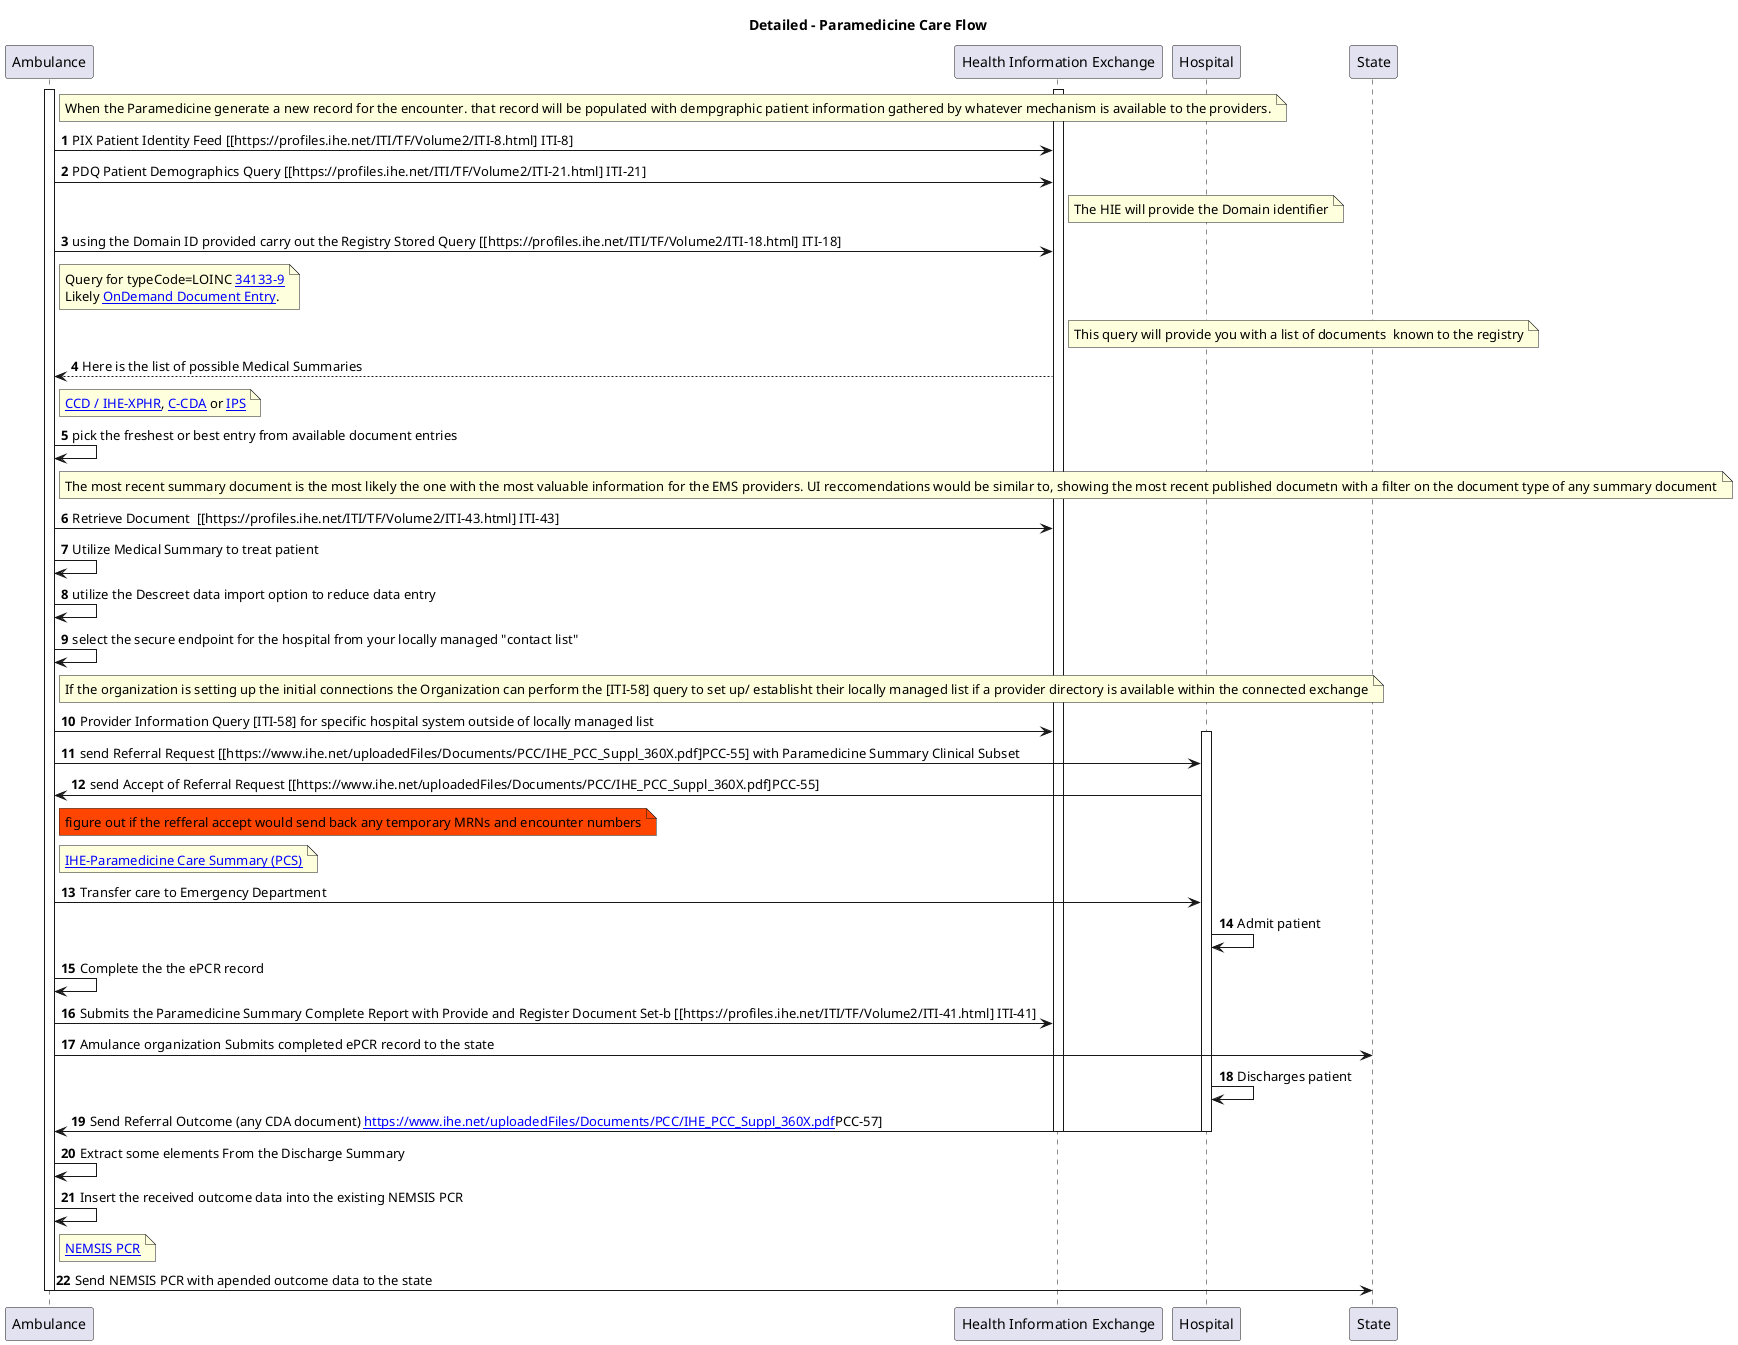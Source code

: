 @startuml
skinparam svgDimensionStyle false
title Detailed - Paramedicine Care Flow
participant "Ambulance" as Ambulance
participant "Health Information Exchange" as HIE [[https://profiles.ihe.net/ITI/HIE-Whitepaper/index.html HIE-Whitepaper]]
autonumber
activate Ambulance
activate HIE

Note right of Ambulance: When the Paramedicine generate a new record for the encounter. that record will be populated with dempgraphic patient information gathered by whatever mechanism is available to the providers.
Ambulance -> HIE: PIX Patient Identity Feed [[https://profiles.ihe.net/ITI/TF/Volume2/ITI-8.html] ITI-8]
Ambulance -> HIE: PDQ Patient Demographics Query [[https://profiles.ihe.net/ITI/TF/Volume2/ITI-21.html] ITI-21]
Note right of HIE: The HIE will provide the Domain identifier
Ambulance -> HIE: using the Domain ID provided carry out the Registry Stored Query [[https://profiles.ihe.net/ITI/TF/Volume2/ITI-18.html] ITI-18]
Note right of Ambulance: Query for typeCode=LOINC [[https://loinc.org/34133-9/ 34133-9]]\nLikely [[https://profiles.ihe.net/ITI/HIE-Whitepaper/index.html#212-dynamic-documents OnDemand Document Entry]].
Note right of HIE: This query will provide you with a list of documents  known to the registry
Ambulance <-- HIE: Here is the list of possible Medical Summaries
Note right of Ambulance: [[https://www.ihe.net/uploadedFiles/Documents/PCC/IHE_PCC_TF_Vol1.pdf#nameddest=4_Exchange_of_Personal_Health_R CCD / IHE-XPHR]], [[https://www.hl7.org/ccdasearch/ C-CDA]] or [[https://hl7.org/fhir/uv/ips/ IPS]]
Ambulance -> Ambulance: pick the freshest or best entry from available document entries
Note right of Ambulance: The most recent summary document is the most likely the one with the most valuable information for the EMS providers. UI reccomendations would be similar to, showing the most recent published documetn with a filter on the document type of any summary document
Ambulance -> HIE: Retrieve Document  [[https://profiles.ihe.net/ITI/TF/Volume2/ITI-43.html] ITI-43]
Ambulance -> Ambulance: Utilize Medical Summary to treat patient
Ambulance -> Ambulance: utilize the Descreet data import option to reduce data entry 
Ambulance -> Ambulance: select the secure endpoint for the hospital from your locally managed "contact list"
Note right of Ambulance: If the organization is setting up the initial connections the Organization can perform the [ITI-58] query to set up/ establisht their locally managed list if a provider directory is available within the connected exchange
Ambulance -> HIE: Provider Information Query [ITI-58] for specific hospital system outside of locally managed list 
activate Hospital
Ambulance -> Hospital: send Referral Request [[https://www.ihe.net/uploadedFiles/Documents/PCC/IHE_PCC_Suppl_360X.pdf]PCC-55] with Paramedicine Summary Clinical Subset 
Hospital -> Ambulance: send Accept of Referral Request [[https://www.ihe.net/uploadedFiles/Documents/PCC/IHE_PCC_Suppl_360X.pdf]PCC-55]
Note right of Ambulance #orangered: figure out if the refferal accept would send back any temporary MRNs and encounter numbers
Note right of Ambulance: [[https://www.ihe.net//uploadedFiles/Documents/PCC/IHE_PCC_Suppl_PCS.pdf IHE-Paramedicine Care Summary (PCS)]]

Ambulance -> Hospital: Transfer care to Emergency Department
Hospital -> Hospital: Admit patient

Ambulance -> Ambulance: Complete the the ePCR record
Ambulance -> HIE: Submits the Paramedicine Summary Complete Report with Provide and Register Document Set-b [[https://profiles.ihe.net/ITI/TF/Volume2/ITI-41.html] ITI-41]
Ambulance -> State: Amulance organization Submits completed ePCR record to the state 

Hospital -> Hospital: Discharges patient
Hospital -> Ambulance: Send Referral Outcome (any CDA document) [[https://www.ihe.net/uploadedFiles/Documents/PCC/IHE_PCC_Suppl_360X.pdf]]PCC-57]
deactivate Hospital
deactivate HIE

Ambulance -> Ambulance: Extract some elements From the Discharge Summary 
Ambulance -> Ambulance: Insert the received outcome data into the existing NEMSIS PCR
Note right of Ambulance: [[https://nemsis.org/technical-resources NEMSIS PCR]]
Ambulance -> State: Send NEMSIS PCR with apended outcome data to the state

deactivate Ambulance

@enduml
